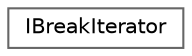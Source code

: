 digraph "Graphical Class Hierarchy"
{
 // INTERACTIVE_SVG=YES
 // LATEX_PDF_SIZE
  bgcolor="transparent";
  edge [fontname=Helvetica,fontsize=10,labelfontname=Helvetica,labelfontsize=10];
  node [fontname=Helvetica,fontsize=10,shape=box,height=0.2,width=0.4];
  rankdir="LR";
  Node0 [id="Node000000",label="IBreakIterator",height=0.2,width=0.4,color="grey40", fillcolor="white", style="filled",URL="$dd/d5b/classIBreakIterator.html",tooltip=" "];
}
